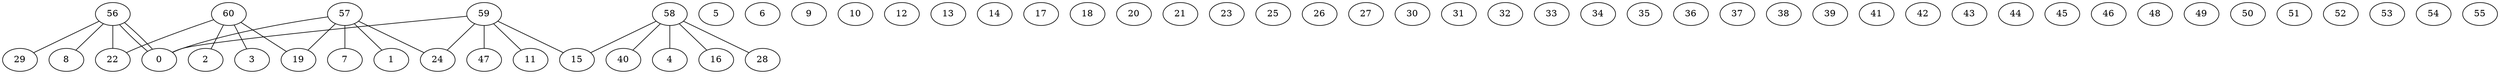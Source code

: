 graph G {
0;
1;
2;
3;
4;
5;
6;
7;
8;
9;
10;
11;
12;
13;
14;
15;
16;
17;
18;
19;
20;
21;
22;
23;
24;
25;
26;
27;
28;
29;
30;
31;
32;
33;
34;
35;
36;
37;
38;
39;
40;
41;
42;
43;
44;
45;
46;
47;
48;
49;
50;
51;
52;
53;
54;
55;
56;
57;
58;
59;
60;
60--19 ;
60--3 ;
60--22 ;
60--2 ;
59--47 ;
59--24 ;
59--15 ;
59--11 ;
59--0 ;
58--40 ;
58--28 ;
58--16 ;
58--4 ;
58--15 ;
57--1 ;
57--24 ;
57--7 ;
57--19 ;
57--0 ;
56--22 ;
56--8 ;
56--29 ;
56--0 ;
56--0 ;
}
